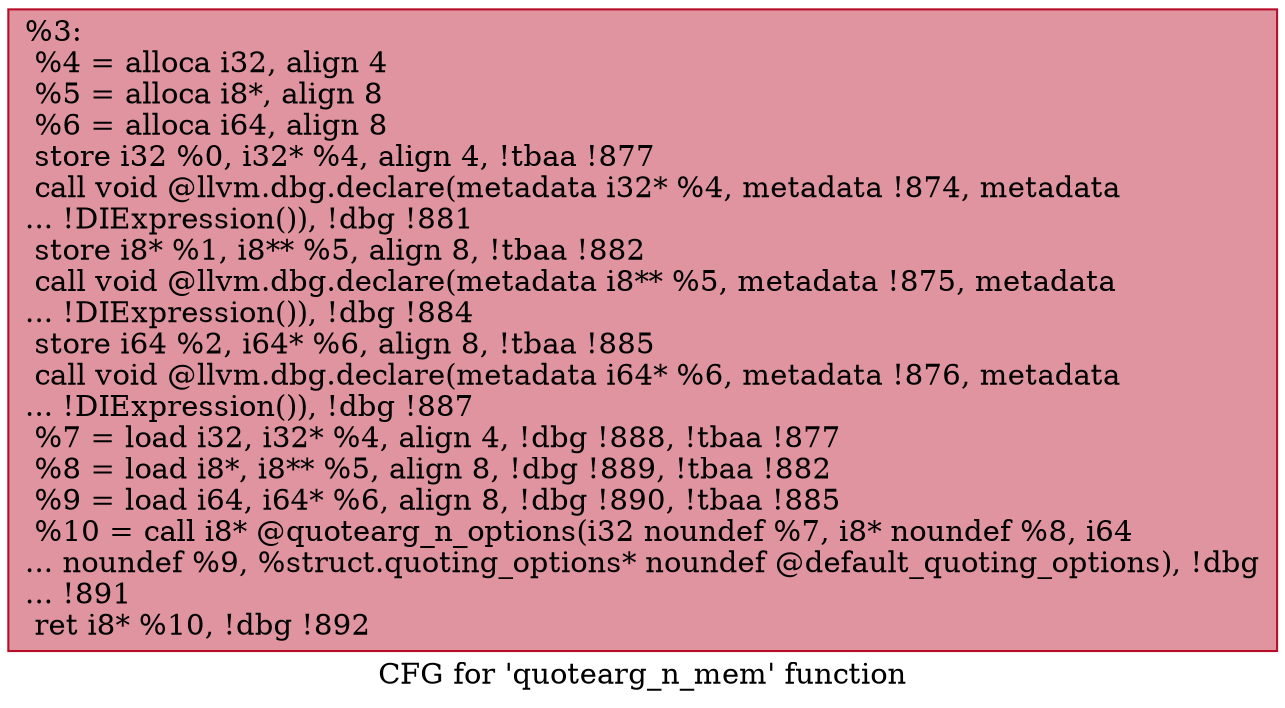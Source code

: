 digraph "CFG for 'quotearg_n_mem' function" {
	label="CFG for 'quotearg_n_mem' function";

	Node0xe0cec0 [shape=record,color="#b70d28ff", style=filled, fillcolor="#b70d2870",label="{%3:\l  %4 = alloca i32, align 4\l  %5 = alloca i8*, align 8\l  %6 = alloca i64, align 8\l  store i32 %0, i32* %4, align 4, !tbaa !877\l  call void @llvm.dbg.declare(metadata i32* %4, metadata !874, metadata\l... !DIExpression()), !dbg !881\l  store i8* %1, i8** %5, align 8, !tbaa !882\l  call void @llvm.dbg.declare(metadata i8** %5, metadata !875, metadata\l... !DIExpression()), !dbg !884\l  store i64 %2, i64* %6, align 8, !tbaa !885\l  call void @llvm.dbg.declare(metadata i64* %6, metadata !876, metadata\l... !DIExpression()), !dbg !887\l  %7 = load i32, i32* %4, align 4, !dbg !888, !tbaa !877\l  %8 = load i8*, i8** %5, align 8, !dbg !889, !tbaa !882\l  %9 = load i64, i64* %6, align 8, !dbg !890, !tbaa !885\l  %10 = call i8* @quotearg_n_options(i32 noundef %7, i8* noundef %8, i64\l... noundef %9, %struct.quoting_options* noundef @default_quoting_options), !dbg\l... !891\l  ret i8* %10, !dbg !892\l}"];
}
